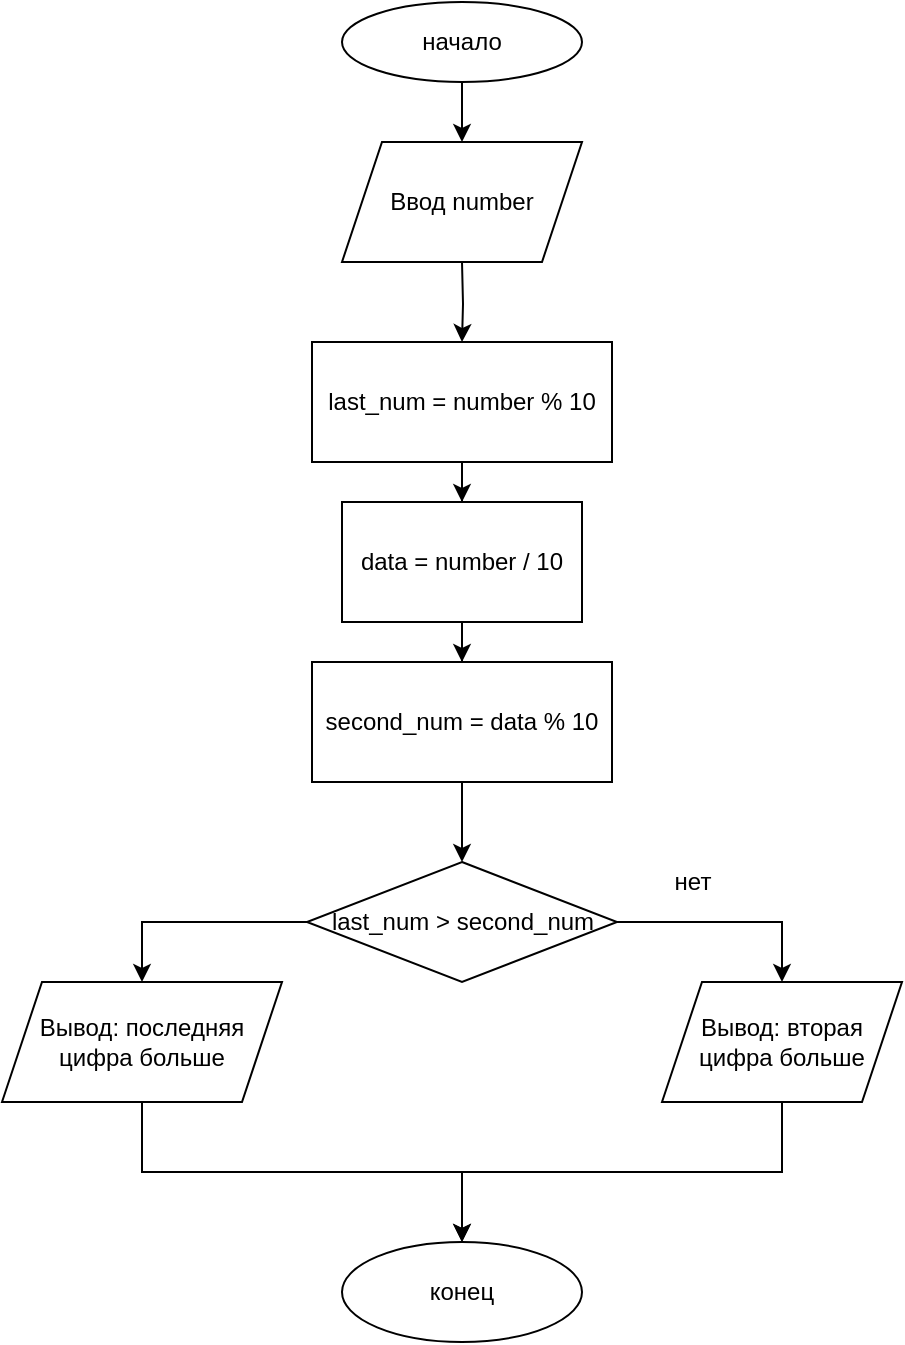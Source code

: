 <mxfile version="14.5.1" type="device"><diagram id="xymIjayWHiIeT2B6RnHZ" name="Page-1"><mxGraphModel dx="1086" dy="806" grid="1" gridSize="10" guides="1" tooltips="1" connect="1" arrows="1" fold="1" page="1" pageScale="1" pageWidth="827" pageHeight="1169" math="0" shadow="0"><root><mxCell id="0"/><mxCell id="1" parent="0"/><mxCell id="E4NAkIiKkpkT_yQdjCOJ-3" value="" style="edgeStyle=orthogonalEdgeStyle;rounded=0;orthogonalLoop=1;jettySize=auto;html=1;" parent="1" source="E4NAkIiKkpkT_yQdjCOJ-1" edge="1"><mxGeometry relative="1" as="geometry"><mxPoint x="400" y="160" as="targetPoint"/></mxGeometry></mxCell><mxCell id="E4NAkIiKkpkT_yQdjCOJ-1" value="начало" style="ellipse;whiteSpace=wrap;html=1;" parent="1" vertex="1"><mxGeometry x="340" y="90" width="120" height="40" as="geometry"/></mxCell><mxCell id="E4NAkIiKkpkT_yQdjCOJ-5" value="" style="edgeStyle=orthogonalEdgeStyle;rounded=0;orthogonalLoop=1;jettySize=auto;html=1;" parent="1" target="E4NAkIiKkpkT_yQdjCOJ-4" edge="1"><mxGeometry relative="1" as="geometry"><mxPoint x="400" y="220" as="sourcePoint"/></mxGeometry></mxCell><mxCell id="E4NAkIiKkpkT_yQdjCOJ-10" value="" style="edgeStyle=orthogonalEdgeStyle;rounded=0;orthogonalLoop=1;jettySize=auto;html=1;" parent="1" source="E4NAkIiKkpkT_yQdjCOJ-4" target="E4NAkIiKkpkT_yQdjCOJ-9" edge="1"><mxGeometry relative="1" as="geometry"/></mxCell><mxCell id="E4NAkIiKkpkT_yQdjCOJ-4" value="&lt;span style=&quot;font-size: 12px&quot;&gt;last_num = number % 10&lt;/span&gt;" style="whiteSpace=wrap;html=1;" parent="1" vertex="1"><mxGeometry x="325" y="260" width="150" height="60" as="geometry"/></mxCell><mxCell id="E4NAkIiKkpkT_yQdjCOJ-6" value="Ввод number" style="shape=parallelogram;perimeter=parallelogramPerimeter;whiteSpace=wrap;html=1;fixedSize=1;" parent="1" vertex="1"><mxGeometry x="340" y="160" width="120" height="60" as="geometry"/></mxCell><mxCell id="E4NAkIiKkpkT_yQdjCOJ-12" value="" style="edgeStyle=orthogonalEdgeStyle;rounded=0;orthogonalLoop=1;jettySize=auto;html=1;" parent="1" source="E4NAkIiKkpkT_yQdjCOJ-9" target="E4NAkIiKkpkT_yQdjCOJ-11" edge="1"><mxGeometry relative="1" as="geometry"/></mxCell><mxCell id="E4NAkIiKkpkT_yQdjCOJ-9" value="&lt;span style=&quot;font-size: 12px&quot;&gt;data = number / 10&lt;/span&gt;" style="whiteSpace=wrap;html=1;" parent="1" vertex="1"><mxGeometry x="340" y="340" width="120" height="60" as="geometry"/></mxCell><mxCell id="E4NAkIiKkpkT_yQdjCOJ-14" value="" style="edgeStyle=orthogonalEdgeStyle;rounded=0;orthogonalLoop=1;jettySize=auto;html=1;" parent="1" source="E4NAkIiKkpkT_yQdjCOJ-11" target="E4NAkIiKkpkT_yQdjCOJ-13" edge="1"><mxGeometry relative="1" as="geometry"/></mxCell><mxCell id="E4NAkIiKkpkT_yQdjCOJ-11" value="second_num = data % 10" style="whiteSpace=wrap;html=1;" parent="1" vertex="1"><mxGeometry x="325" y="420" width="150" height="60" as="geometry"/></mxCell><mxCell id="E4NAkIiKkpkT_yQdjCOJ-16" value="" style="edgeStyle=orthogonalEdgeStyle;rounded=0;orthogonalLoop=1;jettySize=auto;html=1;entryX=0.5;entryY=0;entryDx=0;entryDy=0;" parent="1" source="E4NAkIiKkpkT_yQdjCOJ-13" target="E4NAkIiKkpkT_yQdjCOJ-15" edge="1"><mxGeometry relative="1" as="geometry"/></mxCell><mxCell id="E4NAkIiKkpkT_yQdjCOJ-19" value="" style="edgeStyle=orthogonalEdgeStyle;rounded=0;orthogonalLoop=1;jettySize=auto;html=1;entryX=0.5;entryY=0;entryDx=0;entryDy=0;" parent="1" source="E4NAkIiKkpkT_yQdjCOJ-13" target="E4NAkIiKkpkT_yQdjCOJ-18" edge="1"><mxGeometry relative="1" as="geometry"/></mxCell><mxCell id="E4NAkIiKkpkT_yQdjCOJ-13" value="last_num &amp;gt; second_num" style="rhombus;whiteSpace=wrap;html=1;" parent="1" vertex="1"><mxGeometry x="322.5" y="520" width="155" height="60" as="geometry"/></mxCell><mxCell id="E4NAkIiKkpkT_yQdjCOJ-22" style="rounded=0;orthogonalLoop=1;jettySize=auto;html=1;exitX=0.5;exitY=1;exitDx=0;exitDy=0;edgeStyle=orthogonalEdgeStyle;" parent="1" source="E4NAkIiKkpkT_yQdjCOJ-15" target="E4NAkIiKkpkT_yQdjCOJ-21" edge="1"><mxGeometry relative="1" as="geometry"/></mxCell><mxCell id="E4NAkIiKkpkT_yQdjCOJ-15" value="Вывод: вторая цифра больше" style="shape=parallelogram;perimeter=parallelogramPerimeter;whiteSpace=wrap;html=1;fixedSize=1;" parent="1" vertex="1"><mxGeometry x="500" y="580" width="120" height="60" as="geometry"/></mxCell><mxCell id="E4NAkIiKkpkT_yQdjCOJ-17" value="нет" style="text;html=1;align=center;verticalAlign=middle;resizable=0;points=[];autosize=1;" parent="1" vertex="1"><mxGeometry x="500" y="520" width="30" height="20" as="geometry"/></mxCell><mxCell id="E4NAkIiKkpkT_yQdjCOJ-23" style="rounded=0;orthogonalLoop=1;jettySize=auto;html=1;entryX=0.5;entryY=0;entryDx=0;entryDy=0;exitX=0.5;exitY=1;exitDx=0;exitDy=0;edgeStyle=orthogonalEdgeStyle;" parent="1" source="E4NAkIiKkpkT_yQdjCOJ-18" target="E4NAkIiKkpkT_yQdjCOJ-21" edge="1"><mxGeometry relative="1" as="geometry"/></mxCell><mxCell id="E4NAkIiKkpkT_yQdjCOJ-18" value="&lt;span&gt;Вывод: последняя цифра больше&lt;/span&gt;" style="shape=parallelogram;perimeter=parallelogramPerimeter;whiteSpace=wrap;html=1;fixedSize=1;" parent="1" vertex="1"><mxGeometry x="170" y="580" width="140" height="60" as="geometry"/></mxCell><mxCell id="E4NAkIiKkpkT_yQdjCOJ-21" value="конец" style="ellipse;whiteSpace=wrap;html=1;" parent="1" vertex="1"><mxGeometry x="340" y="710" width="120" height="50" as="geometry"/></mxCell></root></mxGraphModel></diagram></mxfile>